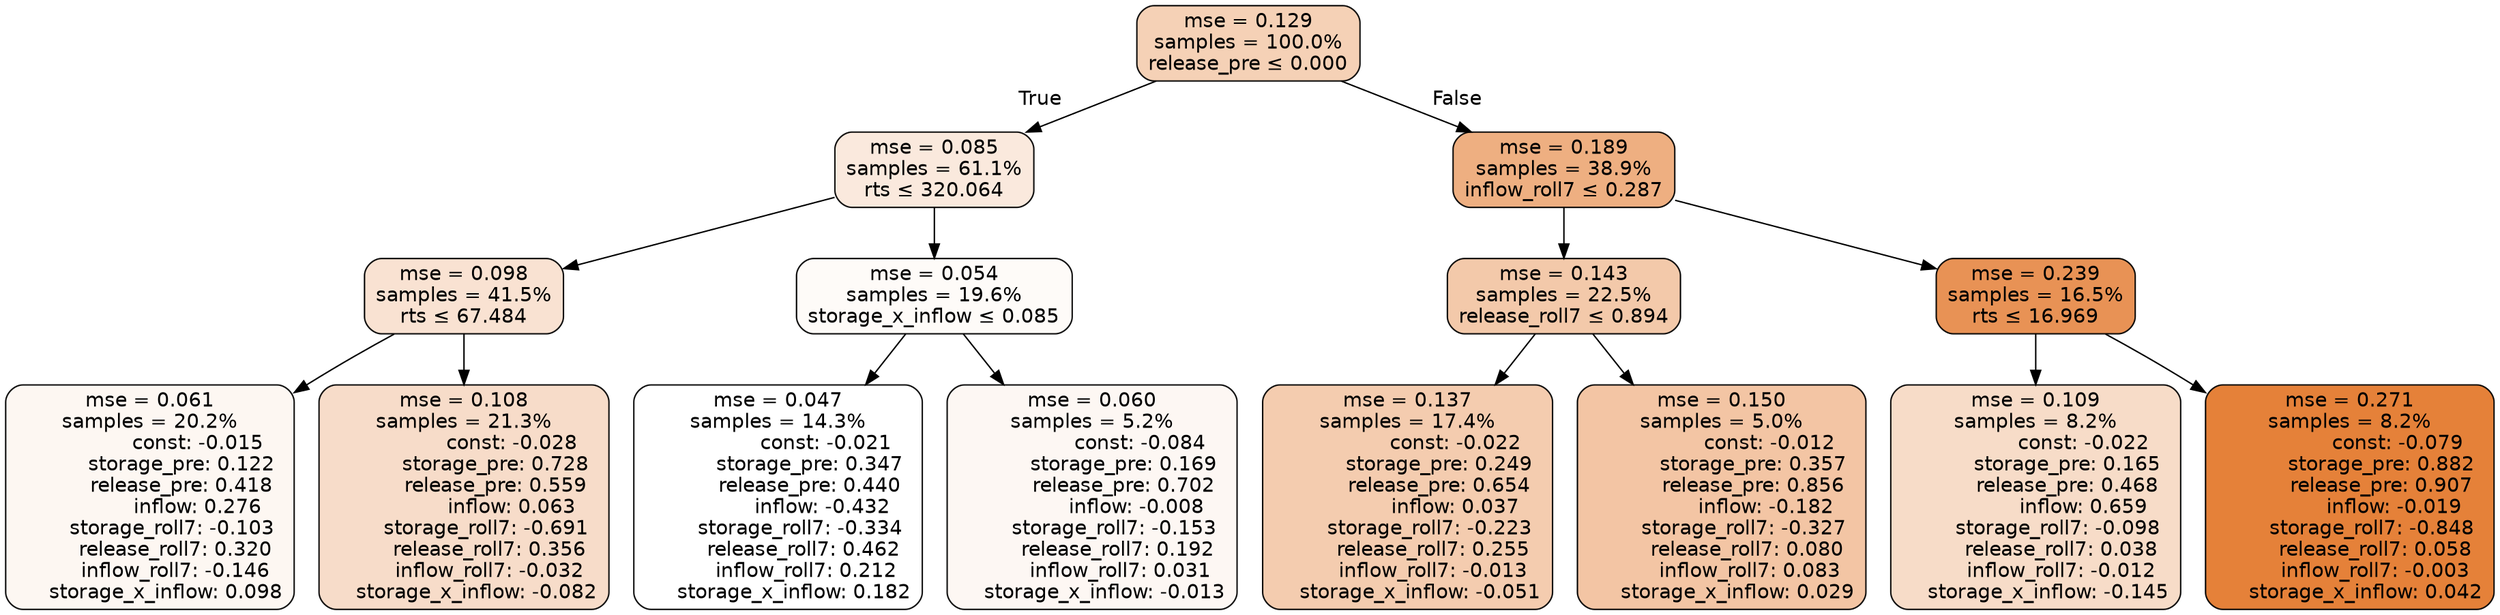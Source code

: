 digraph tree {
bgcolor="transparent"
node [shape=rectangle, style="filled, rounded", color="black", fontname=helvetica] ;
edge [fontname=helvetica] ;
	"0" [label="mse = 0.129
samples = 100.0%
release_pre &le; 0.000", fillcolor="#f5d1b6"]
	"1" [label="mse = 0.085
samples = 61.1%
rts &le; 320.064", fillcolor="#fae9dd"]
	"2" [label="mse = 0.098
samples = 41.5%
rts &le; 67.484", fillcolor="#f9e2d2"]
	"3" [label="mse = 0.061
samples = 20.2%
               const: -0.015
          storage_pre: 0.122
          release_pre: 0.418
               inflow: 0.276
       storage_roll7: -0.103
        release_roll7: 0.320
        inflow_roll7: -0.146
     storage_x_inflow: 0.098", fillcolor="#fdf7f2"]
	"4" [label="mse = 0.108
samples = 21.3%
               const: -0.028
          storage_pre: 0.728
          release_pre: 0.559
               inflow: 0.063
       storage_roll7: -0.691
        release_roll7: 0.356
        inflow_roll7: -0.032
    storage_x_inflow: -0.082", fillcolor="#f7dcc9"]
	"5" [label="mse = 0.054
samples = 19.6%
storage_x_inflow &le; 0.085", fillcolor="#fefbf8"]
	"6" [label="mse = 0.047
samples = 14.3%
               const: -0.021
          storage_pre: 0.347
          release_pre: 0.440
              inflow: -0.432
       storage_roll7: -0.334
        release_roll7: 0.462
         inflow_roll7: 0.212
     storage_x_inflow: 0.182", fillcolor="#ffffff"]
	"7" [label="mse = 0.060
samples = 5.2%
               const: -0.084
          storage_pre: 0.169
          release_pre: 0.702
              inflow: -0.008
       storage_roll7: -0.153
        release_roll7: 0.192
         inflow_roll7: 0.031
    storage_x_inflow: -0.013", fillcolor="#fdf7f3"]
	"8" [label="mse = 0.189
samples = 38.9%
inflow_roll7 &le; 0.287", fillcolor="#eeaf81"]
	"9" [label="mse = 0.143
samples = 22.5%
release_roll7 &le; 0.894", fillcolor="#f3c9aa"]
	"10" [label="mse = 0.137
samples = 17.4%
               const: -0.022
          storage_pre: 0.249
          release_pre: 0.654
               inflow: 0.037
       storage_roll7: -0.223
        release_roll7: 0.255
        inflow_roll7: -0.013
    storage_x_inflow: -0.051", fillcolor="#f4ccaf"]
	"11" [label="mse = 0.150
samples = 5.0%
               const: -0.012
          storage_pre: 0.357
          release_pre: 0.856
              inflow: -0.182
       storage_roll7: -0.327
        release_roll7: 0.080
         inflow_roll7: 0.083
     storage_x_inflow: 0.029", fillcolor="#f3c5a4"]
	"12" [label="mse = 0.239
samples = 16.5%
rts &le; 16.969", fillcolor="#e89255"]
	"13" [label="mse = 0.109
samples = 8.2%
               const: -0.022
          storage_pre: 0.165
          release_pre: 0.468
               inflow: 0.659
       storage_roll7: -0.098
        release_roll7: 0.038
        inflow_roll7: -0.012
    storage_x_inflow: -0.145", fillcolor="#f7dcc8"]
	"14" [label="mse = 0.271
samples = 8.2%
               const: -0.079
          storage_pre: 0.882
          release_pre: 0.907
              inflow: -0.019
       storage_roll7: -0.848
        release_roll7: 0.058
        inflow_roll7: -0.003
     storage_x_inflow: 0.042", fillcolor="#e58139"]

	"0" -> "1" [labeldistance=2.5, labelangle=45, headlabel="True"]
	"1" -> "2"
	"2" -> "3"
	"2" -> "4"
	"1" -> "5"
	"5" -> "6"
	"5" -> "7"
	"0" -> "8" [labeldistance=2.5, labelangle=-45, headlabel="False"]
	"8" -> "9"
	"9" -> "10"
	"9" -> "11"
	"8" -> "12"
	"12" -> "13"
	"12" -> "14"
}